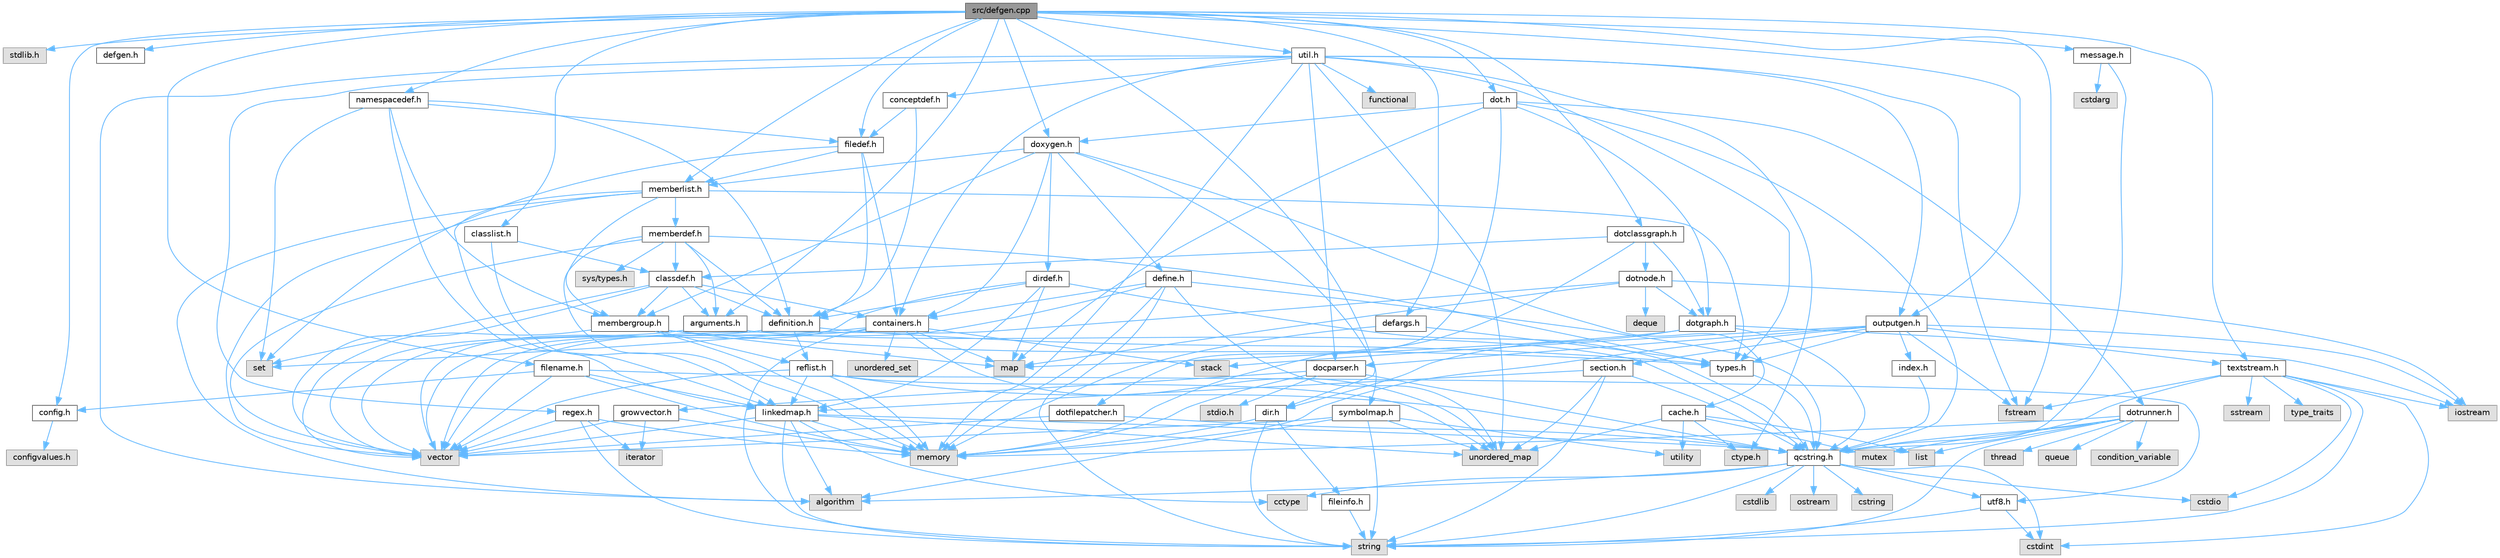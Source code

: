 digraph "src/defgen.cpp"
{
 // INTERACTIVE_SVG=YES
 // LATEX_PDF_SIZE
  bgcolor="transparent";
  edge [fontname=Helvetica,fontsize=10,labelfontname=Helvetica,labelfontsize=10];
  node [fontname=Helvetica,fontsize=10,shape=box,height=0.2,width=0.4];
  Node1 [label="src/defgen.cpp",height=0.2,width=0.4,color="gray40", fillcolor="grey60", style="filled", fontcolor="black",tooltip=" "];
  Node1 -> Node2 [color="steelblue1",style="solid"];
  Node2 [label="stdlib.h",height=0.2,width=0.4,color="grey60", fillcolor="#E0E0E0", style="filled",tooltip=" "];
  Node1 -> Node3 [color="steelblue1",style="solid"];
  Node3 [label="fstream",height=0.2,width=0.4,color="grey60", fillcolor="#E0E0E0", style="filled",tooltip=" "];
  Node1 -> Node4 [color="steelblue1",style="solid"];
  Node4 [label="defgen.h",height=0.2,width=0.4,color="grey40", fillcolor="white", style="filled",URL="$d2/d59/defgen_8h.html",tooltip=" "];
  Node1 -> Node5 [color="steelblue1",style="solid"];
  Node5 [label="doxygen.h",height=0.2,width=0.4,color="grey40", fillcolor="white", style="filled",URL="$d1/da1/doxygen_8h.html",tooltip=" "];
  Node5 -> Node6 [color="steelblue1",style="solid"];
  Node6 [label="containers.h",height=0.2,width=0.4,color="grey40", fillcolor="white", style="filled",URL="$d5/d75/containers_8h.html",tooltip=" "];
  Node6 -> Node7 [color="steelblue1",style="solid"];
  Node7 [label="vector",height=0.2,width=0.4,color="grey60", fillcolor="#E0E0E0", style="filled",tooltip=" "];
  Node6 -> Node8 [color="steelblue1",style="solid"];
  Node8 [label="string",height=0.2,width=0.4,color="grey60", fillcolor="#E0E0E0", style="filled",tooltip=" "];
  Node6 -> Node9 [color="steelblue1",style="solid"];
  Node9 [label="set",height=0.2,width=0.4,color="grey60", fillcolor="#E0E0E0", style="filled",tooltip=" "];
  Node6 -> Node10 [color="steelblue1",style="solid"];
  Node10 [label="map",height=0.2,width=0.4,color="grey60", fillcolor="#E0E0E0", style="filled",tooltip=" "];
  Node6 -> Node11 [color="steelblue1",style="solid"];
  Node11 [label="unordered_set",height=0.2,width=0.4,color="grey60", fillcolor="#E0E0E0", style="filled",tooltip=" "];
  Node6 -> Node12 [color="steelblue1",style="solid"];
  Node12 [label="unordered_map",height=0.2,width=0.4,color="grey60", fillcolor="#E0E0E0", style="filled",tooltip=" "];
  Node6 -> Node13 [color="steelblue1",style="solid"];
  Node13 [label="stack",height=0.2,width=0.4,color="grey60", fillcolor="#E0E0E0", style="filled",tooltip=" "];
  Node5 -> Node14 [color="steelblue1",style="solid"];
  Node14 [label="membergroup.h",height=0.2,width=0.4,color="grey40", fillcolor="white", style="filled",URL="$d9/d11/membergroup_8h.html",tooltip=" "];
  Node14 -> Node7 [color="steelblue1",style="solid"];
  Node14 -> Node10 [color="steelblue1",style="solid"];
  Node14 -> Node15 [color="steelblue1",style="solid"];
  Node15 [label="memory",height=0.2,width=0.4,color="grey60", fillcolor="#E0E0E0", style="filled",tooltip=" "];
  Node14 -> Node16 [color="steelblue1",style="solid"];
  Node16 [label="types.h",height=0.2,width=0.4,color="grey40", fillcolor="white", style="filled",URL="$d9/d49/types_8h.html",tooltip="This file contains a number of basic enums and types."];
  Node16 -> Node17 [color="steelblue1",style="solid"];
  Node17 [label="qcstring.h",height=0.2,width=0.4,color="grey40", fillcolor="white", style="filled",URL="$d7/d5c/qcstring_8h.html",tooltip=" "];
  Node17 -> Node8 [color="steelblue1",style="solid"];
  Node17 -> Node18 [color="steelblue1",style="solid"];
  Node18 [label="algorithm",height=0.2,width=0.4,color="grey60", fillcolor="#E0E0E0", style="filled",tooltip=" "];
  Node17 -> Node19 [color="steelblue1",style="solid"];
  Node19 [label="cctype",height=0.2,width=0.4,color="grey60", fillcolor="#E0E0E0", style="filled",tooltip=" "];
  Node17 -> Node20 [color="steelblue1",style="solid"];
  Node20 [label="cstring",height=0.2,width=0.4,color="grey60", fillcolor="#E0E0E0", style="filled",tooltip=" "];
  Node17 -> Node21 [color="steelblue1",style="solid"];
  Node21 [label="cstdio",height=0.2,width=0.4,color="grey60", fillcolor="#E0E0E0", style="filled",tooltip=" "];
  Node17 -> Node22 [color="steelblue1",style="solid"];
  Node22 [label="cstdlib",height=0.2,width=0.4,color="grey60", fillcolor="#E0E0E0", style="filled",tooltip=" "];
  Node17 -> Node23 [color="steelblue1",style="solid"];
  Node23 [label="cstdint",height=0.2,width=0.4,color="grey60", fillcolor="#E0E0E0", style="filled",tooltip=" "];
  Node17 -> Node24 [color="steelblue1",style="solid"];
  Node24 [label="ostream",height=0.2,width=0.4,color="grey60", fillcolor="#E0E0E0", style="filled",tooltip=" "];
  Node17 -> Node25 [color="steelblue1",style="solid"];
  Node25 [label="utf8.h",height=0.2,width=0.4,color="grey40", fillcolor="white", style="filled",URL="$db/d7c/utf8_8h.html",tooltip="Various UTF8 related helper functions."];
  Node25 -> Node23 [color="steelblue1",style="solid"];
  Node25 -> Node8 [color="steelblue1",style="solid"];
  Node14 -> Node26 [color="steelblue1",style="solid"];
  Node26 [label="reflist.h",height=0.2,width=0.4,color="grey40", fillcolor="white", style="filled",URL="$d1/d02/reflist_8h.html",tooltip=" "];
  Node26 -> Node7 [color="steelblue1",style="solid"];
  Node26 -> Node12 [color="steelblue1",style="solid"];
  Node26 -> Node15 [color="steelblue1",style="solid"];
  Node26 -> Node17 [color="steelblue1",style="solid"];
  Node26 -> Node27 [color="steelblue1",style="solid"];
  Node27 [label="linkedmap.h",height=0.2,width=0.4,color="grey40", fillcolor="white", style="filled",URL="$da/de1/linkedmap_8h.html",tooltip=" "];
  Node27 -> Node12 [color="steelblue1",style="solid"];
  Node27 -> Node7 [color="steelblue1",style="solid"];
  Node27 -> Node15 [color="steelblue1",style="solid"];
  Node27 -> Node8 [color="steelblue1",style="solid"];
  Node27 -> Node18 [color="steelblue1",style="solid"];
  Node27 -> Node19 [color="steelblue1",style="solid"];
  Node27 -> Node17 [color="steelblue1",style="solid"];
  Node5 -> Node28 [color="steelblue1",style="solid"];
  Node28 [label="dirdef.h",height=0.2,width=0.4,color="grey40", fillcolor="white", style="filled",URL="$d6/d15/dirdef_8h.html",tooltip=" "];
  Node28 -> Node7 [color="steelblue1",style="solid"];
  Node28 -> Node10 [color="steelblue1",style="solid"];
  Node28 -> Node17 [color="steelblue1",style="solid"];
  Node28 -> Node27 [color="steelblue1",style="solid"];
  Node28 -> Node29 [color="steelblue1",style="solid"];
  Node29 [label="definition.h",height=0.2,width=0.4,color="grey40", fillcolor="white", style="filled",URL="$df/da1/definition_8h.html",tooltip=" "];
  Node29 -> Node7 [color="steelblue1",style="solid"];
  Node29 -> Node16 [color="steelblue1",style="solid"];
  Node29 -> Node26 [color="steelblue1",style="solid"];
  Node5 -> Node30 [color="steelblue1",style="solid"];
  Node30 [label="memberlist.h",height=0.2,width=0.4,color="grey40", fillcolor="white", style="filled",URL="$dd/d78/memberlist_8h.html",tooltip=" "];
  Node30 -> Node7 [color="steelblue1",style="solid"];
  Node30 -> Node18 [color="steelblue1",style="solid"];
  Node30 -> Node31 [color="steelblue1",style="solid"];
  Node31 [label="memberdef.h",height=0.2,width=0.4,color="grey40", fillcolor="white", style="filled",URL="$d4/d46/memberdef_8h.html",tooltip=" "];
  Node31 -> Node7 [color="steelblue1",style="solid"];
  Node31 -> Node15 [color="steelblue1",style="solid"];
  Node31 -> Node32 [color="steelblue1",style="solid"];
  Node32 [label="sys/types.h",height=0.2,width=0.4,color="grey60", fillcolor="#E0E0E0", style="filled",tooltip=" "];
  Node31 -> Node16 [color="steelblue1",style="solid"];
  Node31 -> Node29 [color="steelblue1",style="solid"];
  Node31 -> Node33 [color="steelblue1",style="solid"];
  Node33 [label="arguments.h",height=0.2,width=0.4,color="grey40", fillcolor="white", style="filled",URL="$df/d9b/arguments_8h.html",tooltip=" "];
  Node33 -> Node7 [color="steelblue1",style="solid"];
  Node33 -> Node17 [color="steelblue1",style="solid"];
  Node31 -> Node34 [color="steelblue1",style="solid"];
  Node34 [label="classdef.h",height=0.2,width=0.4,color="grey40", fillcolor="white", style="filled",URL="$d1/da6/classdef_8h.html",tooltip=" "];
  Node34 -> Node7 [color="steelblue1",style="solid"];
  Node34 -> Node9 [color="steelblue1",style="solid"];
  Node34 -> Node6 [color="steelblue1",style="solid"];
  Node34 -> Node29 [color="steelblue1",style="solid"];
  Node34 -> Node33 [color="steelblue1",style="solid"];
  Node34 -> Node14 [color="steelblue1",style="solid"];
  Node30 -> Node27 [color="steelblue1",style="solid"];
  Node30 -> Node16 [color="steelblue1",style="solid"];
  Node30 -> Node14 [color="steelblue1",style="solid"];
  Node5 -> Node35 [color="steelblue1",style="solid"];
  Node35 [label="define.h",height=0.2,width=0.4,color="grey40", fillcolor="white", style="filled",URL="$df/d67/define_8h.html",tooltip=" "];
  Node35 -> Node7 [color="steelblue1",style="solid"];
  Node35 -> Node15 [color="steelblue1",style="solid"];
  Node35 -> Node8 [color="steelblue1",style="solid"];
  Node35 -> Node12 [color="steelblue1",style="solid"];
  Node35 -> Node17 [color="steelblue1",style="solid"];
  Node35 -> Node6 [color="steelblue1",style="solid"];
  Node5 -> Node36 [color="steelblue1",style="solid"];
  Node36 [label="cache.h",height=0.2,width=0.4,color="grey40", fillcolor="white", style="filled",URL="$d3/d26/cache_8h.html",tooltip=" "];
  Node36 -> Node37 [color="steelblue1",style="solid"];
  Node37 [label="list",height=0.2,width=0.4,color="grey60", fillcolor="#E0E0E0", style="filled",tooltip=" "];
  Node36 -> Node12 [color="steelblue1",style="solid"];
  Node36 -> Node38 [color="steelblue1",style="solid"];
  Node38 [label="mutex",height=0.2,width=0.4,color="grey60", fillcolor="#E0E0E0", style="filled",tooltip=" "];
  Node36 -> Node39 [color="steelblue1",style="solid"];
  Node39 [label="utility",height=0.2,width=0.4,color="grey60", fillcolor="#E0E0E0", style="filled",tooltip=" "];
  Node36 -> Node40 [color="steelblue1",style="solid"];
  Node40 [label="ctype.h",height=0.2,width=0.4,color="grey60", fillcolor="#E0E0E0", style="filled",tooltip=" "];
  Node5 -> Node41 [color="steelblue1",style="solid"];
  Node41 [label="symbolmap.h",height=0.2,width=0.4,color="grey40", fillcolor="white", style="filled",URL="$d7/ddd/symbolmap_8h.html",tooltip=" "];
  Node41 -> Node18 [color="steelblue1",style="solid"];
  Node41 -> Node12 [color="steelblue1",style="solid"];
  Node41 -> Node7 [color="steelblue1",style="solid"];
  Node41 -> Node8 [color="steelblue1",style="solid"];
  Node41 -> Node39 [color="steelblue1",style="solid"];
  Node1 -> Node42 [color="steelblue1",style="solid"];
  Node42 [label="message.h",height=0.2,width=0.4,color="grey40", fillcolor="white", style="filled",URL="$d2/d0d/message_8h.html",tooltip=" "];
  Node42 -> Node43 [color="steelblue1",style="solid"];
  Node43 [label="cstdarg",height=0.2,width=0.4,color="grey60", fillcolor="#E0E0E0", style="filled",tooltip=" "];
  Node42 -> Node17 [color="steelblue1",style="solid"];
  Node1 -> Node44 [color="steelblue1",style="solid"];
  Node44 [label="config.h",height=0.2,width=0.4,color="grey40", fillcolor="white", style="filled",URL="$db/d16/config_8h.html",tooltip=" "];
  Node44 -> Node45 [color="steelblue1",style="solid"];
  Node45 [label="configvalues.h",height=0.2,width=0.4,color="grey60", fillcolor="#E0E0E0", style="filled",tooltip=" "];
  Node1 -> Node46 [color="steelblue1",style="solid"];
  Node46 [label="classlist.h",height=0.2,width=0.4,color="grey40", fillcolor="white", style="filled",URL="$d2/df8/classlist_8h.html",tooltip=" "];
  Node46 -> Node27 [color="steelblue1",style="solid"];
  Node46 -> Node34 [color="steelblue1",style="solid"];
  Node1 -> Node47 [color="steelblue1",style="solid"];
  Node47 [label="util.h",height=0.2,width=0.4,color="grey40", fillcolor="white", style="filled",URL="$d8/d3c/util_8h.html",tooltip="A bunch of utility functions."];
  Node47 -> Node15 [color="steelblue1",style="solid"];
  Node47 -> Node12 [color="steelblue1",style="solid"];
  Node47 -> Node18 [color="steelblue1",style="solid"];
  Node47 -> Node48 [color="steelblue1",style="solid"];
  Node48 [label="functional",height=0.2,width=0.4,color="grey60", fillcolor="#E0E0E0", style="filled",tooltip=" "];
  Node47 -> Node3 [color="steelblue1",style="solid"];
  Node47 -> Node40 [color="steelblue1",style="solid"];
  Node47 -> Node16 [color="steelblue1",style="solid"];
  Node47 -> Node49 [color="steelblue1",style="solid"];
  Node49 [label="docparser.h",height=0.2,width=0.4,color="grey40", fillcolor="white", style="filled",URL="$de/d9c/docparser_8h.html",tooltip=" "];
  Node49 -> Node50 [color="steelblue1",style="solid"];
  Node50 [label="stdio.h",height=0.2,width=0.4,color="grey60", fillcolor="#E0E0E0", style="filled",tooltip=" "];
  Node49 -> Node15 [color="steelblue1",style="solid"];
  Node49 -> Node17 [color="steelblue1",style="solid"];
  Node49 -> Node51 [color="steelblue1",style="solid"];
  Node51 [label="growvector.h",height=0.2,width=0.4,color="grey40", fillcolor="white", style="filled",URL="$d7/d50/growvector_8h.html",tooltip=" "];
  Node51 -> Node7 [color="steelblue1",style="solid"];
  Node51 -> Node15 [color="steelblue1",style="solid"];
  Node51 -> Node52 [color="steelblue1",style="solid"];
  Node52 [label="iterator",height=0.2,width=0.4,color="grey60", fillcolor="#E0E0E0", style="filled",tooltip=" "];
  Node47 -> Node6 [color="steelblue1",style="solid"];
  Node47 -> Node53 [color="steelblue1",style="solid"];
  Node53 [label="outputgen.h",height=0.2,width=0.4,color="grey40", fillcolor="white", style="filled",URL="$df/d06/outputgen_8h.html",tooltip=" "];
  Node53 -> Node15 [color="steelblue1",style="solid"];
  Node53 -> Node13 [color="steelblue1",style="solid"];
  Node53 -> Node54 [color="steelblue1",style="solid"];
  Node54 [label="iostream",height=0.2,width=0.4,color="grey60", fillcolor="#E0E0E0", style="filled",tooltip=" "];
  Node53 -> Node3 [color="steelblue1",style="solid"];
  Node53 -> Node16 [color="steelblue1",style="solid"];
  Node53 -> Node55 [color="steelblue1",style="solid"];
  Node55 [label="index.h",height=0.2,width=0.4,color="grey40", fillcolor="white", style="filled",URL="$d1/db5/index_8h.html",tooltip=" "];
  Node55 -> Node17 [color="steelblue1",style="solid"];
  Node53 -> Node56 [color="steelblue1",style="solid"];
  Node56 [label="section.h",height=0.2,width=0.4,color="grey40", fillcolor="white", style="filled",URL="$d1/d2a/section_8h.html",tooltip=" "];
  Node56 -> Node8 [color="steelblue1",style="solid"];
  Node56 -> Node12 [color="steelblue1",style="solid"];
  Node56 -> Node17 [color="steelblue1",style="solid"];
  Node56 -> Node27 [color="steelblue1",style="solid"];
  Node53 -> Node57 [color="steelblue1",style="solid"];
  Node57 [label="textstream.h",height=0.2,width=0.4,color="grey40", fillcolor="white", style="filled",URL="$d4/d7d/textstream_8h.html",tooltip=" "];
  Node57 -> Node8 [color="steelblue1",style="solid"];
  Node57 -> Node54 [color="steelblue1",style="solid"];
  Node57 -> Node58 [color="steelblue1",style="solid"];
  Node58 [label="sstream",height=0.2,width=0.4,color="grey60", fillcolor="#E0E0E0", style="filled",tooltip=" "];
  Node57 -> Node23 [color="steelblue1",style="solid"];
  Node57 -> Node21 [color="steelblue1",style="solid"];
  Node57 -> Node3 [color="steelblue1",style="solid"];
  Node57 -> Node59 [color="steelblue1",style="solid"];
  Node59 [label="type_traits",height=0.2,width=0.4,color="grey60", fillcolor="#E0E0E0", style="filled",tooltip=" "];
  Node57 -> Node17 [color="steelblue1",style="solid"];
  Node53 -> Node49 [color="steelblue1",style="solid"];
  Node47 -> Node60 [color="steelblue1",style="solid"];
  Node60 [label="regex.h",height=0.2,width=0.4,color="grey40", fillcolor="white", style="filled",URL="$d1/d21/regex_8h.html",tooltip=" "];
  Node60 -> Node15 [color="steelblue1",style="solid"];
  Node60 -> Node8 [color="steelblue1",style="solid"];
  Node60 -> Node7 [color="steelblue1",style="solid"];
  Node60 -> Node52 [color="steelblue1",style="solid"];
  Node47 -> Node61 [color="steelblue1",style="solid"];
  Node61 [label="conceptdef.h",height=0.2,width=0.4,color="grey40", fillcolor="white", style="filled",URL="$da/df1/conceptdef_8h.html",tooltip=" "];
  Node61 -> Node29 [color="steelblue1",style="solid"];
  Node61 -> Node62 [color="steelblue1",style="solid"];
  Node62 [label="filedef.h",height=0.2,width=0.4,color="grey40", fillcolor="white", style="filled",URL="$d4/d3a/filedef_8h.html",tooltip=" "];
  Node62 -> Node9 [color="steelblue1",style="solid"];
  Node62 -> Node29 [color="steelblue1",style="solid"];
  Node62 -> Node30 [color="steelblue1",style="solid"];
  Node62 -> Node6 [color="steelblue1",style="solid"];
  Node1 -> Node63 [color="steelblue1",style="solid"];
  Node63 [label="defargs.h",height=0.2,width=0.4,color="grey40", fillcolor="white", style="filled",URL="$d8/d65/defargs_8h.html",tooltip=" "];
  Node63 -> Node16 [color="steelblue1",style="solid"];
  Node63 -> Node15 [color="steelblue1",style="solid"];
  Node1 -> Node53 [color="steelblue1",style="solid"];
  Node1 -> Node64 [color="steelblue1",style="solid"];
  Node64 [label="dot.h",height=0.2,width=0.4,color="grey40", fillcolor="white", style="filled",URL="$d6/d4a/dot_8h.html",tooltip=" "];
  Node64 -> Node10 [color="steelblue1",style="solid"];
  Node64 -> Node17 [color="steelblue1",style="solid"];
  Node64 -> Node65 [color="steelblue1",style="solid"];
  Node65 [label="dotgraph.h",height=0.2,width=0.4,color="grey40", fillcolor="white", style="filled",URL="$d0/daa/dotgraph_8h.html",tooltip=" "];
  Node65 -> Node54 [color="steelblue1",style="solid"];
  Node65 -> Node10 [color="steelblue1",style="solid"];
  Node65 -> Node17 [color="steelblue1",style="solid"];
  Node65 -> Node66 [color="steelblue1",style="solid"];
  Node66 [label="dir.h",height=0.2,width=0.4,color="grey40", fillcolor="white", style="filled",URL="$df/d9c/dir_8h.html",tooltip=" "];
  Node66 -> Node8 [color="steelblue1",style="solid"];
  Node66 -> Node15 [color="steelblue1",style="solid"];
  Node66 -> Node67 [color="steelblue1",style="solid"];
  Node67 [label="fileinfo.h",height=0.2,width=0.4,color="grey40", fillcolor="white", style="filled",URL="$df/d45/fileinfo_8h.html",tooltip=" "];
  Node67 -> Node8 [color="steelblue1",style="solid"];
  Node64 -> Node68 [color="steelblue1",style="solid"];
  Node68 [label="dotfilepatcher.h",height=0.2,width=0.4,color="grey40", fillcolor="white", style="filled",URL="$d3/d38/dotfilepatcher_8h.html",tooltip=" "];
  Node68 -> Node7 [color="steelblue1",style="solid"];
  Node68 -> Node17 [color="steelblue1",style="solid"];
  Node64 -> Node69 [color="steelblue1",style="solid"];
  Node69 [label="dotrunner.h",height=0.2,width=0.4,color="grey40", fillcolor="white", style="filled",URL="$d2/dd1/dotrunner_8h.html",tooltip=" "];
  Node69 -> Node8 [color="steelblue1",style="solid"];
  Node69 -> Node70 [color="steelblue1",style="solid"];
  Node70 [label="thread",height=0.2,width=0.4,color="grey60", fillcolor="#E0E0E0", style="filled",tooltip=" "];
  Node69 -> Node37 [color="steelblue1",style="solid"];
  Node69 -> Node71 [color="steelblue1",style="solid"];
  Node71 [label="queue",height=0.2,width=0.4,color="grey60", fillcolor="#E0E0E0", style="filled",tooltip=" "];
  Node69 -> Node38 [color="steelblue1",style="solid"];
  Node69 -> Node72 [color="steelblue1",style="solid"];
  Node72 [label="condition_variable",height=0.2,width=0.4,color="grey60", fillcolor="#E0E0E0", style="filled",tooltip=" "];
  Node69 -> Node15 [color="steelblue1",style="solid"];
  Node69 -> Node17 [color="steelblue1",style="solid"];
  Node64 -> Node5 [color="steelblue1",style="solid"];
  Node1 -> Node73 [color="steelblue1",style="solid"];
  Node73 [label="dotclassgraph.h",height=0.2,width=0.4,color="grey40", fillcolor="white", style="filled",URL="$d5/d04/dotclassgraph_8h.html",tooltip=" "];
  Node73 -> Node15 [color="steelblue1",style="solid"];
  Node73 -> Node34 [color="steelblue1",style="solid"];
  Node73 -> Node74 [color="steelblue1",style="solid"];
  Node74 [label="dotnode.h",height=0.2,width=0.4,color="grey40", fillcolor="white", style="filled",URL="$d8/d3b/dotnode_8h.html",tooltip=" "];
  Node74 -> Node7 [color="steelblue1",style="solid"];
  Node74 -> Node10 [color="steelblue1",style="solid"];
  Node74 -> Node75 [color="steelblue1",style="solid"];
  Node75 [label="deque",height=0.2,width=0.4,color="grey60", fillcolor="#E0E0E0", style="filled",tooltip=" "];
  Node74 -> Node54 [color="steelblue1",style="solid"];
  Node74 -> Node65 [color="steelblue1",style="solid"];
  Node73 -> Node65 [color="steelblue1",style="solid"];
  Node1 -> Node33 [color="steelblue1",style="solid"];
  Node1 -> Node30 [color="steelblue1",style="solid"];
  Node1 -> Node76 [color="steelblue1",style="solid"];
  Node76 [label="namespacedef.h",height=0.2,width=0.4,color="grey40", fillcolor="white", style="filled",URL="$d7/d97/namespacedef_8h.html",tooltip=" "];
  Node76 -> Node9 [color="steelblue1",style="solid"];
  Node76 -> Node29 [color="steelblue1",style="solid"];
  Node76 -> Node62 [color="steelblue1",style="solid"];
  Node76 -> Node27 [color="steelblue1",style="solid"];
  Node76 -> Node14 [color="steelblue1",style="solid"];
  Node1 -> Node62 [color="steelblue1",style="solid"];
  Node1 -> Node77 [color="steelblue1",style="solid"];
  Node77 [label="filename.h",height=0.2,width=0.4,color="grey40", fillcolor="white", style="filled",URL="$dc/dd6/filename_8h.html",tooltip=" "];
  Node77 -> Node15 [color="steelblue1",style="solid"];
  Node77 -> Node7 [color="steelblue1",style="solid"];
  Node77 -> Node27 [color="steelblue1",style="solid"];
  Node77 -> Node44 [color="steelblue1",style="solid"];
  Node77 -> Node25 [color="steelblue1",style="solid"];
  Node1 -> Node66 [color="steelblue1",style="solid"];
  Node1 -> Node57 [color="steelblue1",style="solid"];
}
